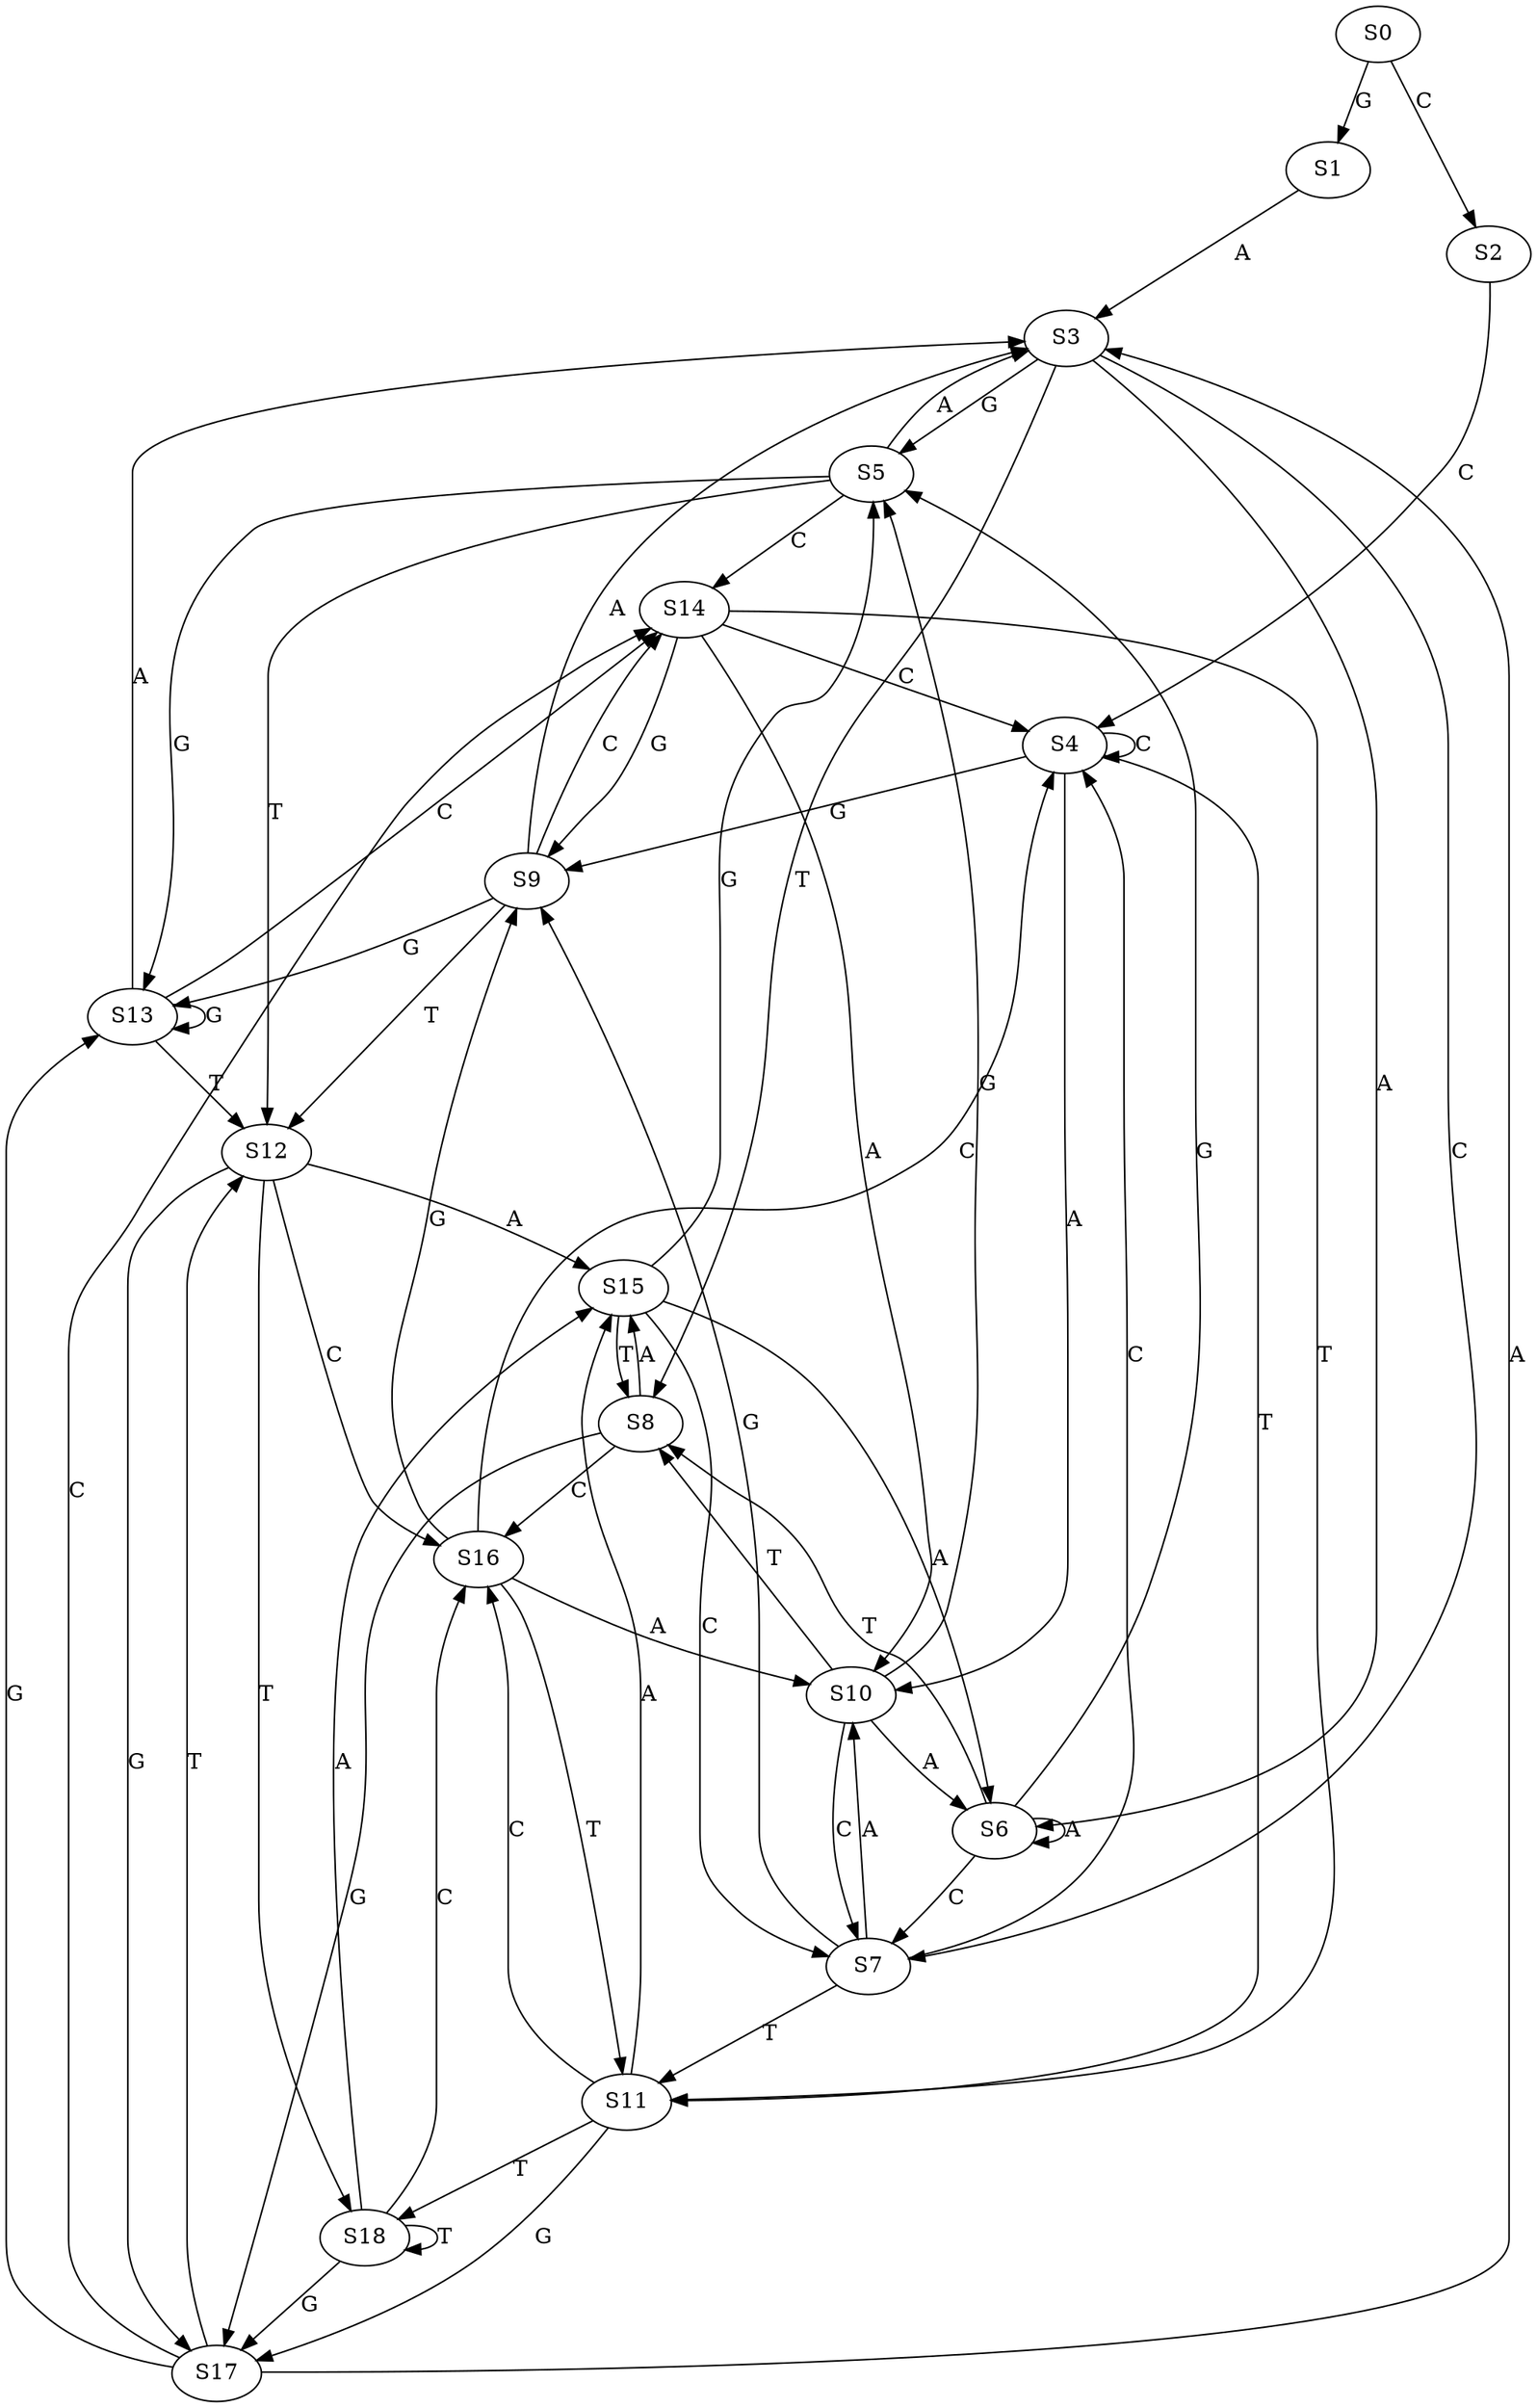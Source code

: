 strict digraph  {
	S0 -> S1 [ label = G ];
	S0 -> S2 [ label = C ];
	S1 -> S3 [ label = A ];
	S2 -> S4 [ label = C ];
	S3 -> S5 [ label = G ];
	S3 -> S6 [ label = A ];
	S3 -> S7 [ label = C ];
	S3 -> S8 [ label = T ];
	S4 -> S9 [ label = G ];
	S4 -> S4 [ label = C ];
	S4 -> S10 [ label = A ];
	S4 -> S11 [ label = T ];
	S5 -> S12 [ label = T ];
	S5 -> S13 [ label = G ];
	S5 -> S3 [ label = A ];
	S5 -> S14 [ label = C ];
	S6 -> S8 [ label = T ];
	S6 -> S7 [ label = C ];
	S6 -> S5 [ label = G ];
	S6 -> S6 [ label = A ];
	S7 -> S10 [ label = A ];
	S7 -> S11 [ label = T ];
	S7 -> S4 [ label = C ];
	S7 -> S9 [ label = G ];
	S8 -> S15 [ label = A ];
	S8 -> S16 [ label = C ];
	S8 -> S17 [ label = G ];
	S9 -> S13 [ label = G ];
	S9 -> S12 [ label = T ];
	S9 -> S3 [ label = A ];
	S9 -> S14 [ label = C ];
	S10 -> S5 [ label = G ];
	S10 -> S8 [ label = T ];
	S10 -> S7 [ label = C ];
	S10 -> S6 [ label = A ];
	S11 -> S17 [ label = G ];
	S11 -> S16 [ label = C ];
	S11 -> S15 [ label = A ];
	S11 -> S18 [ label = T ];
	S12 -> S15 [ label = A ];
	S12 -> S16 [ label = C ];
	S12 -> S17 [ label = G ];
	S12 -> S18 [ label = T ];
	S13 -> S3 [ label = A ];
	S13 -> S12 [ label = T ];
	S13 -> S13 [ label = G ];
	S13 -> S14 [ label = C ];
	S14 -> S4 [ label = C ];
	S14 -> S11 [ label = T ];
	S14 -> S9 [ label = G ];
	S14 -> S10 [ label = A ];
	S15 -> S5 [ label = G ];
	S15 -> S8 [ label = T ];
	S15 -> S6 [ label = A ];
	S15 -> S7 [ label = C ];
	S16 -> S11 [ label = T ];
	S16 -> S9 [ label = G ];
	S16 -> S4 [ label = C ];
	S16 -> S10 [ label = A ];
	S17 -> S3 [ label = A ];
	S17 -> S12 [ label = T ];
	S17 -> S14 [ label = C ];
	S17 -> S13 [ label = G ];
	S18 -> S15 [ label = A ];
	S18 -> S16 [ label = C ];
	S18 -> S17 [ label = G ];
	S18 -> S18 [ label = T ];
}
